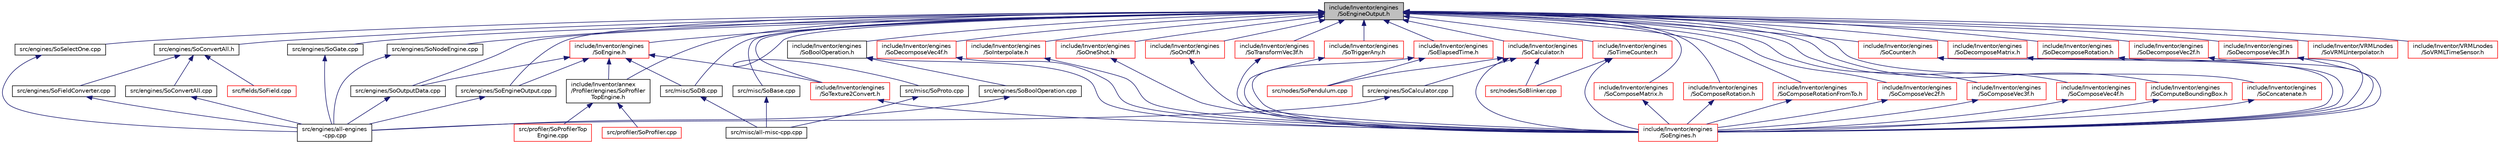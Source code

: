 digraph "include/Inventor/engines/SoEngineOutput.h"
{
 // LATEX_PDF_SIZE
  edge [fontname="Helvetica",fontsize="10",labelfontname="Helvetica",labelfontsize="10"];
  node [fontname="Helvetica",fontsize="10",shape=record];
  Node1 [label="include/Inventor/engines\l/SoEngineOutput.h",height=0.2,width=0.4,color="black", fillcolor="grey75", style="filled", fontcolor="black",tooltip=" "];
  Node1 -> Node2 [dir="back",color="midnightblue",fontsize="10",style="solid",fontname="Helvetica"];
  Node2 [label="src/engines/SoConvertAll.h",height=0.2,width=0.4,color="black", fillcolor="white", style="filled",URL="$SoConvertAll_8h.html",tooltip=" "];
  Node2 -> Node3 [dir="back",color="midnightblue",fontsize="10",style="solid",fontname="Helvetica"];
  Node3 [label="src/engines/SoConvertAll.cpp",height=0.2,width=0.4,color="black", fillcolor="white", style="filled",URL="$SoConvertAll_8cpp.html",tooltip=" "];
  Node3 -> Node4 [dir="back",color="midnightblue",fontsize="10",style="solid",fontname="Helvetica"];
  Node4 [label="src/engines/all-engines\l-cpp.cpp",height=0.2,width=0.4,color="black", fillcolor="white", style="filled",URL="$all-engines-cpp_8cpp.html",tooltip=" "];
  Node2 -> Node5 [dir="back",color="midnightblue",fontsize="10",style="solid",fontname="Helvetica"];
  Node5 [label="src/engines/SoFieldConverter.cpp",height=0.2,width=0.4,color="black", fillcolor="white", style="filled",URL="$SoFieldConverter_8cpp.html",tooltip=" "];
  Node5 -> Node4 [dir="back",color="midnightblue",fontsize="10",style="solid",fontname="Helvetica"];
  Node2 -> Node6 [dir="back",color="midnightblue",fontsize="10",style="solid",fontname="Helvetica"];
  Node6 [label="src/fields/SoField.cpp",height=0.2,width=0.4,color="red", fillcolor="white", style="filled",URL="$SoField_8cpp.html",tooltip=" "];
  Node1 -> Node8 [dir="back",color="midnightblue",fontsize="10",style="solid",fontname="Helvetica"];
  Node8 [label="src/engines/SoEngineOutput.cpp",height=0.2,width=0.4,color="black", fillcolor="white", style="filled",URL="$SoEngineOutput_8cpp.html",tooltip=" "];
  Node8 -> Node4 [dir="back",color="midnightblue",fontsize="10",style="solid",fontname="Helvetica"];
  Node1 -> Node9 [dir="back",color="midnightblue",fontsize="10",style="solid",fontname="Helvetica"];
  Node9 [label="src/engines/SoGate.cpp",height=0.2,width=0.4,color="black", fillcolor="white", style="filled",URL="$SoGate_8cpp.html",tooltip=" "];
  Node9 -> Node4 [dir="back",color="midnightblue",fontsize="10",style="solid",fontname="Helvetica"];
  Node1 -> Node10 [dir="back",color="midnightblue",fontsize="10",style="solid",fontname="Helvetica"];
  Node10 [label="src/engines/SoNodeEngine.cpp",height=0.2,width=0.4,color="black", fillcolor="white", style="filled",URL="$SoNodeEngine_8cpp.html",tooltip=" "];
  Node10 -> Node4 [dir="back",color="midnightblue",fontsize="10",style="solid",fontname="Helvetica"];
  Node1 -> Node11 [dir="back",color="midnightblue",fontsize="10",style="solid",fontname="Helvetica"];
  Node11 [label="src/engines/SoOutputData.cpp",height=0.2,width=0.4,color="black", fillcolor="white", style="filled",URL="$SoOutputData_8cpp.html",tooltip=" "];
  Node11 -> Node4 [dir="back",color="midnightblue",fontsize="10",style="solid",fontname="Helvetica"];
  Node1 -> Node12 [dir="back",color="midnightblue",fontsize="10",style="solid",fontname="Helvetica"];
  Node12 [label="src/engines/SoSelectOne.cpp",height=0.2,width=0.4,color="black", fillcolor="white", style="filled",URL="$SoSelectOne_8cpp.html",tooltip=" "];
  Node12 -> Node4 [dir="back",color="midnightblue",fontsize="10",style="solid",fontname="Helvetica"];
  Node1 -> Node13 [dir="back",color="midnightblue",fontsize="10",style="solid",fontname="Helvetica"];
  Node13 [label="src/misc/SoBase.cpp",height=0.2,width=0.4,color="black", fillcolor="white", style="filled",URL="$SoBase_8cpp.html",tooltip=" "];
  Node13 -> Node14 [dir="back",color="midnightblue",fontsize="10",style="solid",fontname="Helvetica"];
  Node14 [label="src/misc/all-misc-cpp.cpp",height=0.2,width=0.4,color="black", fillcolor="white", style="filled",URL="$all-misc-cpp_8cpp.html",tooltip=" "];
  Node1 -> Node15 [dir="back",color="midnightblue",fontsize="10",style="solid",fontname="Helvetica"];
  Node15 [label="src/misc/SoDB.cpp",height=0.2,width=0.4,color="black", fillcolor="white", style="filled",URL="$SoDB_8cpp.html",tooltip=" "];
  Node15 -> Node14 [dir="back",color="midnightblue",fontsize="10",style="solid",fontname="Helvetica"];
  Node1 -> Node16 [dir="back",color="midnightblue",fontsize="10",style="solid",fontname="Helvetica"];
  Node16 [label="src/misc/SoProto.cpp",height=0.2,width=0.4,color="black", fillcolor="white", style="filled",URL="$SoProto_8cpp.html",tooltip=" "];
  Node16 -> Node14 [dir="back",color="midnightblue",fontsize="10",style="solid",fontname="Helvetica"];
  Node1 -> Node17 [dir="back",color="midnightblue",fontsize="10",style="solid",fontname="Helvetica"];
  Node17 [label="include/Inventor/annex\l/Profiler/engines/SoProfiler\lTopEngine.h",height=0.2,width=0.4,color="black", fillcolor="white", style="filled",URL="$SoProfilerTopEngine_8h.html",tooltip=" "];
  Node17 -> Node18 [dir="back",color="midnightblue",fontsize="10",style="solid",fontname="Helvetica"];
  Node18 [label="src/profiler/SoProfiler.cpp",height=0.2,width=0.4,color="red", fillcolor="white", style="filled",URL="$SoProfiler_8cpp.html",tooltip=" "];
  Node17 -> Node20 [dir="back",color="midnightblue",fontsize="10",style="solid",fontname="Helvetica"];
  Node20 [label="src/profiler/SoProfilerTop\lEngine.cpp",height=0.2,width=0.4,color="red", fillcolor="white", style="filled",URL="$SoProfilerTopEngine_8cpp.html",tooltip=" "];
  Node1 -> Node21 [dir="back",color="midnightblue",fontsize="10",style="solid",fontname="Helvetica"];
  Node21 [label="include/Inventor/engines\l/SoBoolOperation.h",height=0.2,width=0.4,color="black", fillcolor="white", style="filled",URL="$SoBoolOperation_8h.html",tooltip=" "];
  Node21 -> Node22 [dir="back",color="midnightblue",fontsize="10",style="solid",fontname="Helvetica"];
  Node22 [label="src/engines/SoBoolOperation.cpp",height=0.2,width=0.4,color="black", fillcolor="white", style="filled",URL="$SoBoolOperation_8cpp.html",tooltip=" "];
  Node22 -> Node4 [dir="back",color="midnightblue",fontsize="10",style="solid",fontname="Helvetica"];
  Node21 -> Node23 [dir="back",color="midnightblue",fontsize="10",style="solid",fontname="Helvetica"];
  Node23 [label="include/Inventor/engines\l/SoEngines.h",height=0.2,width=0.4,color="red", fillcolor="white", style="filled",URL="$SoEngines_8h.html",tooltip=" "];
  Node1 -> Node26 [dir="back",color="midnightblue",fontsize="10",style="solid",fontname="Helvetica"];
  Node26 [label="include/Inventor/engines\l/SoCalculator.h",height=0.2,width=0.4,color="red", fillcolor="white", style="filled",URL="$SoCalculator_8h.html",tooltip=" "];
  Node26 -> Node27 [dir="back",color="midnightblue",fontsize="10",style="solid",fontname="Helvetica"];
  Node27 [label="src/engines/SoCalculator.cpp",height=0.2,width=0.4,color="black", fillcolor="white", style="filled",URL="$SoCalculator_8cpp.html",tooltip=" "];
  Node27 -> Node4 [dir="back",color="midnightblue",fontsize="10",style="solid",fontname="Helvetica"];
  Node26 -> Node28 [dir="back",color="midnightblue",fontsize="10",style="solid",fontname="Helvetica"];
  Node28 [label="src/nodes/SoBlinker.cpp",height=0.2,width=0.4,color="red", fillcolor="white", style="filled",URL="$SoBlinker_8cpp.html",tooltip=" "];
  Node26 -> Node30 [dir="back",color="midnightblue",fontsize="10",style="solid",fontname="Helvetica"];
  Node30 [label="src/nodes/SoPendulum.cpp",height=0.2,width=0.4,color="red", fillcolor="white", style="filled",URL="$SoPendulum_8cpp.html",tooltip=" "];
  Node26 -> Node23 [dir="back",color="midnightblue",fontsize="10",style="solid",fontname="Helvetica"];
  Node1 -> Node32 [dir="back",color="midnightblue",fontsize="10",style="solid",fontname="Helvetica"];
  Node32 [label="include/Inventor/engines\l/SoComposeMatrix.h",height=0.2,width=0.4,color="red", fillcolor="white", style="filled",URL="$SoComposeMatrix_8h.html",tooltip=" "];
  Node32 -> Node23 [dir="back",color="midnightblue",fontsize="10",style="solid",fontname="Helvetica"];
  Node1 -> Node35 [dir="back",color="midnightblue",fontsize="10",style="solid",fontname="Helvetica"];
  Node35 [label="include/Inventor/engines\l/SoComposeRotation.h",height=0.2,width=0.4,color="red", fillcolor="white", style="filled",URL="$SoComposeRotation_8h.html",tooltip=" "];
  Node35 -> Node23 [dir="back",color="midnightblue",fontsize="10",style="solid",fontname="Helvetica"];
  Node1 -> Node37 [dir="back",color="midnightblue",fontsize="10",style="solid",fontname="Helvetica"];
  Node37 [label="include/Inventor/engines\l/SoComposeRotationFromTo.h",height=0.2,width=0.4,color="red", fillcolor="white", style="filled",URL="$SoComposeRotationFromTo_8h.html",tooltip=" "];
  Node37 -> Node23 [dir="back",color="midnightblue",fontsize="10",style="solid",fontname="Helvetica"];
  Node1 -> Node39 [dir="back",color="midnightblue",fontsize="10",style="solid",fontname="Helvetica"];
  Node39 [label="include/Inventor/engines\l/SoComposeVec2f.h",height=0.2,width=0.4,color="red", fillcolor="white", style="filled",URL="$SoComposeVec2f_8h.html",tooltip=" "];
  Node39 -> Node23 [dir="back",color="midnightblue",fontsize="10",style="solid",fontname="Helvetica"];
  Node1 -> Node41 [dir="back",color="midnightblue",fontsize="10",style="solid",fontname="Helvetica"];
  Node41 [label="include/Inventor/engines\l/SoComposeVec3f.h",height=0.2,width=0.4,color="red", fillcolor="white", style="filled",URL="$SoComposeVec3f_8h.html",tooltip=" "];
  Node41 -> Node23 [dir="back",color="midnightblue",fontsize="10",style="solid",fontname="Helvetica"];
  Node1 -> Node43 [dir="back",color="midnightblue",fontsize="10",style="solid",fontname="Helvetica"];
  Node43 [label="include/Inventor/engines\l/SoComposeVec4f.h",height=0.2,width=0.4,color="red", fillcolor="white", style="filled",URL="$SoComposeVec4f_8h.html",tooltip=" "];
  Node43 -> Node23 [dir="back",color="midnightblue",fontsize="10",style="solid",fontname="Helvetica"];
  Node1 -> Node45 [dir="back",color="midnightblue",fontsize="10",style="solid",fontname="Helvetica"];
  Node45 [label="include/Inventor/engines\l/SoComputeBoundingBox.h",height=0.2,width=0.4,color="red", fillcolor="white", style="filled",URL="$SoComputeBoundingBox_8h.html",tooltip=" "];
  Node45 -> Node23 [dir="back",color="midnightblue",fontsize="10",style="solid",fontname="Helvetica"];
  Node1 -> Node47 [dir="back",color="midnightblue",fontsize="10",style="solid",fontname="Helvetica"];
  Node47 [label="include/Inventor/engines\l/SoConcatenate.h",height=0.2,width=0.4,color="red", fillcolor="white", style="filled",URL="$SoConcatenate_8h.html",tooltip=" "];
  Node47 -> Node23 [dir="back",color="midnightblue",fontsize="10",style="solid",fontname="Helvetica"];
  Node1 -> Node49 [dir="back",color="midnightblue",fontsize="10",style="solid",fontname="Helvetica"];
  Node49 [label="include/Inventor/engines\l/SoCounter.h",height=0.2,width=0.4,color="red", fillcolor="white", style="filled",URL="$SoCounter_8h.html",tooltip=" "];
  Node49 -> Node23 [dir="back",color="midnightblue",fontsize="10",style="solid",fontname="Helvetica"];
  Node1 -> Node51 [dir="back",color="midnightblue",fontsize="10",style="solid",fontname="Helvetica"];
  Node51 [label="include/Inventor/engines\l/SoDecomposeMatrix.h",height=0.2,width=0.4,color="red", fillcolor="white", style="filled",URL="$SoDecomposeMatrix_8h.html",tooltip=" "];
  Node51 -> Node23 [dir="back",color="midnightblue",fontsize="10",style="solid",fontname="Helvetica"];
  Node1 -> Node53 [dir="back",color="midnightblue",fontsize="10",style="solid",fontname="Helvetica"];
  Node53 [label="include/Inventor/engines\l/SoDecomposeRotation.h",height=0.2,width=0.4,color="red", fillcolor="white", style="filled",URL="$SoDecomposeRotation_8h.html",tooltip=" "];
  Node53 -> Node23 [dir="back",color="midnightblue",fontsize="10",style="solid",fontname="Helvetica"];
  Node1 -> Node55 [dir="back",color="midnightblue",fontsize="10",style="solid",fontname="Helvetica"];
  Node55 [label="include/Inventor/engines\l/SoDecomposeVec2f.h",height=0.2,width=0.4,color="red", fillcolor="white", style="filled",URL="$SoDecomposeVec2f_8h.html",tooltip=" "];
  Node55 -> Node23 [dir="back",color="midnightblue",fontsize="10",style="solid",fontname="Helvetica"];
  Node1 -> Node57 [dir="back",color="midnightblue",fontsize="10",style="solid",fontname="Helvetica"];
  Node57 [label="include/Inventor/engines\l/SoDecomposeVec3f.h",height=0.2,width=0.4,color="red", fillcolor="white", style="filled",URL="$SoDecomposeVec3f_8h.html",tooltip=" "];
  Node57 -> Node23 [dir="back",color="midnightblue",fontsize="10",style="solid",fontname="Helvetica"];
  Node1 -> Node59 [dir="back",color="midnightblue",fontsize="10",style="solid",fontname="Helvetica"];
  Node59 [label="include/Inventor/engines\l/SoDecomposeVec4f.h",height=0.2,width=0.4,color="red", fillcolor="white", style="filled",URL="$SoDecomposeVec4f_8h.html",tooltip=" "];
  Node59 -> Node23 [dir="back",color="midnightblue",fontsize="10",style="solid",fontname="Helvetica"];
  Node1 -> Node61 [dir="back",color="midnightblue",fontsize="10",style="solid",fontname="Helvetica"];
  Node61 [label="include/Inventor/engines\l/SoElapsedTime.h",height=0.2,width=0.4,color="red", fillcolor="white", style="filled",URL="$SoElapsedTime_8h.html",tooltip=" "];
  Node61 -> Node30 [dir="back",color="midnightblue",fontsize="10",style="solid",fontname="Helvetica"];
  Node61 -> Node23 [dir="back",color="midnightblue",fontsize="10",style="solid",fontname="Helvetica"];
  Node1 -> Node63 [dir="back",color="midnightblue",fontsize="10",style="solid",fontname="Helvetica"];
  Node63 [label="include/Inventor/engines\l/SoEngine.h",height=0.2,width=0.4,color="red", fillcolor="white", style="filled",URL="$SoEngine_8h.html",tooltip=" "];
  Node63 -> Node8 [dir="back",color="midnightblue",fontsize="10",style="solid",fontname="Helvetica"];
  Node63 -> Node11 [dir="back",color="midnightblue",fontsize="10",style="solid",fontname="Helvetica"];
  Node63 -> Node15 [dir="back",color="midnightblue",fontsize="10",style="solid",fontname="Helvetica"];
  Node63 -> Node17 [dir="back",color="midnightblue",fontsize="10",style="solid",fontname="Helvetica"];
  Node63 -> Node109 [dir="back",color="midnightblue",fontsize="10",style="solid",fontname="Helvetica"];
  Node109 [label="include/Inventor/engines\l/SoTexture2Convert.h",height=0.2,width=0.4,color="red", fillcolor="white", style="filled",URL="$SoTexture2Convert_8h.html",tooltip=" "];
  Node109 -> Node23 [dir="back",color="midnightblue",fontsize="10",style="solid",fontname="Helvetica"];
  Node1 -> Node89 [dir="back",color="midnightblue",fontsize="10",style="solid",fontname="Helvetica"];
  Node89 [label="include/Inventor/engines\l/SoInterpolate.h",height=0.2,width=0.4,color="red", fillcolor="white", style="filled",URL="$SoInterpolate_8h.html",tooltip=" "];
  Node89 -> Node23 [dir="back",color="midnightblue",fontsize="10",style="solid",fontname="Helvetica"];
  Node1 -> Node95 [dir="back",color="midnightblue",fontsize="10",style="solid",fontname="Helvetica"];
  Node95 [label="include/Inventor/engines\l/SoOneShot.h",height=0.2,width=0.4,color="red", fillcolor="white", style="filled",URL="$SoOneShot_8h.html",tooltip=" "];
  Node95 -> Node23 [dir="back",color="midnightblue",fontsize="10",style="solid",fontname="Helvetica"];
  Node1 -> Node96 [dir="back",color="midnightblue",fontsize="10",style="solid",fontname="Helvetica"];
  Node96 [label="include/Inventor/engines\l/SoOnOff.h",height=0.2,width=0.4,color="red", fillcolor="white", style="filled",URL="$SoOnOff_8h.html",tooltip=" "];
  Node96 -> Node23 [dir="back",color="midnightblue",fontsize="10",style="solid",fontname="Helvetica"];
  Node1 -> Node109 [dir="back",color="midnightblue",fontsize="10",style="solid",fontname="Helvetica"];
  Node1 -> Node112 [dir="back",color="midnightblue",fontsize="10",style="solid",fontname="Helvetica"];
  Node112 [label="include/Inventor/engines\l/SoTimeCounter.h",height=0.2,width=0.4,color="red", fillcolor="white", style="filled",URL="$SoTimeCounter_8h.html",tooltip=" "];
  Node112 -> Node28 [dir="back",color="midnightblue",fontsize="10",style="solid",fontname="Helvetica"];
  Node112 -> Node23 [dir="back",color="midnightblue",fontsize="10",style="solid",fontname="Helvetica"];
  Node1 -> Node113 [dir="back",color="midnightblue",fontsize="10",style="solid",fontname="Helvetica"];
  Node113 [label="include/Inventor/engines\l/SoTransformVec3f.h",height=0.2,width=0.4,color="red", fillcolor="white", style="filled",URL="$SoTransformVec3f_8h.html",tooltip=" "];
  Node113 -> Node23 [dir="back",color="midnightblue",fontsize="10",style="solid",fontname="Helvetica"];
  Node1 -> Node114 [dir="back",color="midnightblue",fontsize="10",style="solid",fontname="Helvetica"];
  Node114 [label="include/Inventor/engines\l/SoTriggerAny.h",height=0.2,width=0.4,color="red", fillcolor="white", style="filled",URL="$SoTriggerAny_8h.html",tooltip=" "];
  Node114 -> Node23 [dir="back",color="midnightblue",fontsize="10",style="solid",fontname="Helvetica"];
  Node1 -> Node103 [dir="back",color="midnightblue",fontsize="10",style="solid",fontname="Helvetica"];
  Node103 [label="include/Inventor/VRMLnodes\l/SoVRMLInterpolator.h",height=0.2,width=0.4,color="red", fillcolor="white", style="filled",URL="$SoVRMLInterpolator_8h.html",tooltip=" "];
  Node1 -> Node108 [dir="back",color="midnightblue",fontsize="10",style="solid",fontname="Helvetica"];
  Node108 [label="include/Inventor/VRMLnodes\l/SoVRMLTimeSensor.h",height=0.2,width=0.4,color="red", fillcolor="white", style="filled",URL="$SoVRMLTimeSensor_8h.html",tooltip=" "];
}
